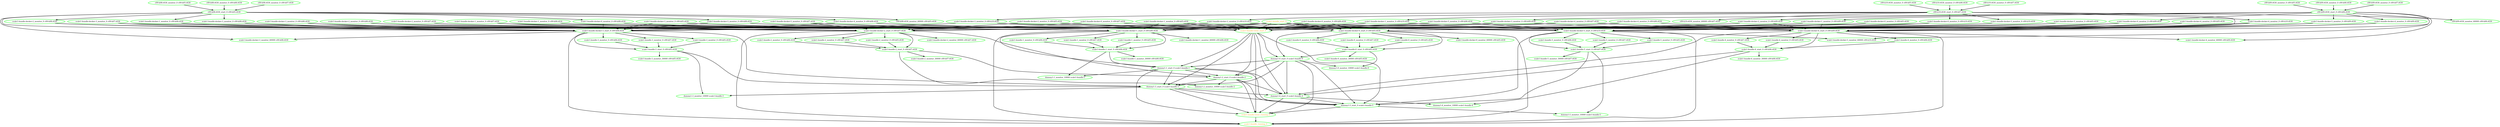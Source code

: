  digraph "g" {
"c09-h08-r630_monitor_0 c09-h05-r630" -> "c09-h08-r630_start_0 c09-h05-r630" [ style = bold]
"c09-h08-r630_monitor_0 c09-h05-r630" [ style=bold color="green" fontcolor="black"]
"c09-h08-r630_monitor_0 c09-h06-r630" -> "c09-h08-r630_start_0 c09-h05-r630" [ style = bold]
"c09-h08-r630_monitor_0 c09-h06-r630" [ style=bold color="green" fontcolor="black"]
"c09-h08-r630_monitor_0 c09-h07-r630" -> "c09-h08-r630_start_0 c09-h05-r630" [ style = bold]
"c09-h08-r630_monitor_0 c09-h07-r630" [ style=bold color="green" fontcolor="black"]
"c09-h08-r630_monitor_60000 c09-h05-r630" [ style=bold color="green" fontcolor="black"]
"c09-h08-r630_start_0 c09-h05-r630" -> "c09-h08-r630_monitor_60000 c09-h05-r630" [ style = bold]
"c09-h08-r630_start_0 c09-h05-r630" -> "scale1-bundle-docker-0_monitor_0 c09-h08-r630" [ style = bold]
"c09-h08-r630_start_0 c09-h05-r630" -> "scale1-bundle-docker-1_monitor_0 c09-h08-r630" [ style = bold]
"c09-h08-r630_start_0 c09-h05-r630" -> "scale1-bundle-docker-2_monitor_0 c09-h08-r630" [ style = bold]
"c09-h08-r630_start_0 c09-h05-r630" -> "scale1-bundle-docker-3_monitor_0 c09-h08-r630" [ style = bold]
"c09-h08-r630_start_0 c09-h05-r630" -> "scale1-bundle-docker-3_monitor_60000 c09-h08-r630" [ style = bold]
"c09-h08-r630_start_0 c09-h05-r630" -> "scale1-bundle-docker-3_start_0 c09-h08-r630" [ style = bold]
"c09-h08-r630_start_0 c09-h05-r630" -> "scale1-bundle-docker-4_monitor_0 c09-h08-r630" [ style = bold]
"c09-h08-r630_start_0 c09-h05-r630" -> "scale1-bundle-docker-5_monitor_0 c09-h08-r630" [ style = bold]
"c09-h08-r630_start_0 c09-h05-r630" [ style=bold color="green" fontcolor="black"]
"c09-h09-r630_monitor_0 c09-h05-r630" -> "c09-h09-r630_start_0 c09-h06-r630" [ style = bold]
"c09-h09-r630_monitor_0 c09-h05-r630" [ style=bold color="green" fontcolor="black"]
"c09-h09-r630_monitor_0 c09-h06-r630" -> "c09-h09-r630_start_0 c09-h06-r630" [ style = bold]
"c09-h09-r630_monitor_0 c09-h06-r630" [ style=bold color="green" fontcolor="black"]
"c09-h09-r630_monitor_0 c09-h07-r630" -> "c09-h09-r630_start_0 c09-h06-r630" [ style = bold]
"c09-h09-r630_monitor_0 c09-h07-r630" [ style=bold color="green" fontcolor="black"]
"c09-h09-r630_monitor_60000 c09-h06-r630" [ style=bold color="green" fontcolor="black"]
"c09-h09-r630_start_0 c09-h06-r630" -> "c09-h09-r630_monitor_60000 c09-h06-r630" [ style = bold]
"c09-h09-r630_start_0 c09-h06-r630" -> "scale1-bundle-docker-0_monitor_0 c09-h09-r630" [ style = bold]
"c09-h09-r630_start_0 c09-h06-r630" -> "scale1-bundle-docker-1_monitor_0 c09-h09-r630" [ style = bold]
"c09-h09-r630_start_0 c09-h06-r630" -> "scale1-bundle-docker-2_monitor_0 c09-h09-r630" [ style = bold]
"c09-h09-r630_start_0 c09-h06-r630" -> "scale1-bundle-docker-3_monitor_0 c09-h09-r630" [ style = bold]
"c09-h09-r630_start_0 c09-h06-r630" -> "scale1-bundle-docker-4_monitor_0 c09-h09-r630" [ style = bold]
"c09-h09-r630_start_0 c09-h06-r630" -> "scale1-bundle-docker-4_monitor_60000 c09-h09-r630" [ style = bold]
"c09-h09-r630_start_0 c09-h06-r630" -> "scale1-bundle-docker-4_start_0 c09-h09-r630" [ style = bold]
"c09-h09-r630_start_0 c09-h06-r630" -> "scale1-bundle-docker-5_monitor_0 c09-h09-r630" [ style = bold]
"c09-h09-r630_start_0 c09-h06-r630" [ style=bold color="green" fontcolor="black"]
"c09-h10-r630_monitor_0 c09-h05-r630" -> "c09-h10-r630_start_0 c09-h07-r630" [ style = bold]
"c09-h10-r630_monitor_0 c09-h05-r630" [ style=bold color="green" fontcolor="black"]
"c09-h10-r630_monitor_0 c09-h06-r630" -> "c09-h10-r630_start_0 c09-h07-r630" [ style = bold]
"c09-h10-r630_monitor_0 c09-h06-r630" [ style=bold color="green" fontcolor="black"]
"c09-h10-r630_monitor_0 c09-h07-r630" -> "c09-h10-r630_start_0 c09-h07-r630" [ style = bold]
"c09-h10-r630_monitor_0 c09-h07-r630" [ style=bold color="green" fontcolor="black"]
"c09-h10-r630_monitor_60000 c09-h07-r630" [ style=bold color="green" fontcolor="black"]
"c09-h10-r630_start_0 c09-h07-r630" -> "c09-h10-r630_monitor_60000 c09-h07-r630" [ style = bold]
"c09-h10-r630_start_0 c09-h07-r630" -> "scale1-bundle-docker-0_monitor_0 c09-h10-r630" [ style = bold]
"c09-h10-r630_start_0 c09-h07-r630" -> "scale1-bundle-docker-1_monitor_0 c09-h10-r630" [ style = bold]
"c09-h10-r630_start_0 c09-h07-r630" -> "scale1-bundle-docker-2_monitor_0 c09-h10-r630" [ style = bold]
"c09-h10-r630_start_0 c09-h07-r630" -> "scale1-bundle-docker-3_monitor_0 c09-h10-r630" [ style = bold]
"c09-h10-r630_start_0 c09-h07-r630" -> "scale1-bundle-docker-4_monitor_0 c09-h10-r630" [ style = bold]
"c09-h10-r630_start_0 c09-h07-r630" -> "scale1-bundle-docker-5_monitor_0 c09-h10-r630" [ style = bold]
"c09-h10-r630_start_0 c09-h07-r630" -> "scale1-bundle-docker-5_monitor_60000 c09-h10-r630" [ style = bold]
"c09-h10-r630_start_0 c09-h07-r630" -> "scale1-bundle-docker-5_start_0 c09-h10-r630" [ style = bold]
"c09-h10-r630_start_0 c09-h07-r630" [ style=bold color="green" fontcolor="black"]
"dummy1:0_monitor_10000 scale1-bundle-0" [ style=bold color="green" fontcolor="black"]
"dummy1:0_start_0 scale1-bundle-0" -> "dummy1:0_monitor_10000 scale1-bundle-0" [ style = bold]
"dummy1:0_start_0 scale1-bundle-0" -> "dummy1:1_start_0 scale1-bundle-1" [ style = bold]
"dummy1:0_start_0 scale1-bundle-0" -> "dummy1:2_start_0 scale1-bundle-2" [ style = bold]
"dummy1:0_start_0 scale1-bundle-0" -> "dummy1:3_start_0 scale1-bundle-3" [ style = bold]
"dummy1:0_start_0 scale1-bundle-0" -> "dummy1:4_start_0 scale1-bundle-4" [ style = bold]
"dummy1:0_start_0 scale1-bundle-0" -> "dummy1:5_start_0 scale1-bundle-5" [ style = bold]
"dummy1:0_start_0 scale1-bundle-0" -> "scale1-bundle-clone_running_0" [ style = bold]
"dummy1:0_start_0 scale1-bundle-0" [ style=bold color="green" fontcolor="black"]
"dummy1:1_monitor_10000 scale1-bundle-1" [ style=bold color="green" fontcolor="black"]
"dummy1:1_start_0 scale1-bundle-1" -> "dummy1:1_monitor_10000 scale1-bundle-1" [ style = bold]
"dummy1:1_start_0 scale1-bundle-1" -> "dummy1:2_start_0 scale1-bundle-2" [ style = bold]
"dummy1:1_start_0 scale1-bundle-1" -> "dummy1:3_start_0 scale1-bundle-3" [ style = bold]
"dummy1:1_start_0 scale1-bundle-1" -> "dummy1:4_start_0 scale1-bundle-4" [ style = bold]
"dummy1:1_start_0 scale1-bundle-1" -> "dummy1:5_start_0 scale1-bundle-5" [ style = bold]
"dummy1:1_start_0 scale1-bundle-1" -> "scale1-bundle-clone_running_0" [ style = bold]
"dummy1:1_start_0 scale1-bundle-1" [ style=bold color="green" fontcolor="black"]
"dummy1:2_monitor_10000 scale1-bundle-2" [ style=bold color="green" fontcolor="black"]
"dummy1:2_start_0 scale1-bundle-2" -> "dummy1:2_monitor_10000 scale1-bundle-2" [ style = bold]
"dummy1:2_start_0 scale1-bundle-2" -> "dummy1:3_start_0 scale1-bundle-3" [ style = bold]
"dummy1:2_start_0 scale1-bundle-2" -> "dummy1:4_start_0 scale1-bundle-4" [ style = bold]
"dummy1:2_start_0 scale1-bundle-2" -> "dummy1:5_start_0 scale1-bundle-5" [ style = bold]
"dummy1:2_start_0 scale1-bundle-2" -> "scale1-bundle-clone_running_0" [ style = bold]
"dummy1:2_start_0 scale1-bundle-2" [ style=bold color="green" fontcolor="black"]
"dummy1:3_monitor_10000 scale1-bundle-3" [ style=bold color="green" fontcolor="black"]
"dummy1:3_start_0 scale1-bundle-3" -> "dummy1:3_monitor_10000 scale1-bundle-3" [ style = bold]
"dummy1:3_start_0 scale1-bundle-3" -> "dummy1:4_start_0 scale1-bundle-4" [ style = bold]
"dummy1:3_start_0 scale1-bundle-3" -> "dummy1:5_start_0 scale1-bundle-5" [ style = bold]
"dummy1:3_start_0 scale1-bundle-3" -> "scale1-bundle-clone_running_0" [ style = bold]
"dummy1:3_start_0 scale1-bundle-3" [ style=bold color="green" fontcolor="black"]
"dummy1:4_monitor_10000 scale1-bundle-4" [ style=bold color="green" fontcolor="black"]
"dummy1:4_start_0 scale1-bundle-4" -> "dummy1:4_monitor_10000 scale1-bundle-4" [ style = bold]
"dummy1:4_start_0 scale1-bundle-4" -> "dummy1:5_start_0 scale1-bundle-5" [ style = bold]
"dummy1:4_start_0 scale1-bundle-4" -> "scale1-bundle-clone_running_0" [ style = bold]
"dummy1:4_start_0 scale1-bundle-4" [ style=bold color="green" fontcolor="black"]
"dummy1:5_monitor_10000 scale1-bundle-5" [ style=bold color="green" fontcolor="black"]
"dummy1:5_start_0 scale1-bundle-5" -> "dummy1:5_monitor_10000 scale1-bundle-5" [ style = bold]
"dummy1:5_start_0 scale1-bundle-5" -> "scale1-bundle-clone_running_0" [ style = bold]
"dummy1:5_start_0 scale1-bundle-5" [ style=bold color="green" fontcolor="black"]
"scale1-bundle-0_monitor_0 c09-h05-r630" -> "scale1-bundle-0_start_0 c09-h05-r630" [ style = bold]
"scale1-bundle-0_monitor_0 c09-h05-r630" [ style=bold color="green" fontcolor="black"]
"scale1-bundle-0_monitor_0 c09-h06-r630" -> "scale1-bundle-0_start_0 c09-h05-r630" [ style = bold]
"scale1-bundle-0_monitor_0 c09-h06-r630" [ style=bold color="green" fontcolor="black"]
"scale1-bundle-0_monitor_0 c09-h07-r630" -> "scale1-bundle-0_start_0 c09-h05-r630" [ style = bold]
"scale1-bundle-0_monitor_0 c09-h07-r630" [ style=bold color="green" fontcolor="black"]
"scale1-bundle-0_monitor_30000 c09-h05-r630" [ style=bold color="green" fontcolor="black"]
"scale1-bundle-0_start_0 c09-h05-r630" -> "dummy1:0_monitor_10000 scale1-bundle-0" [ style = bold]
"scale1-bundle-0_start_0 c09-h05-r630" -> "dummy1:0_start_0 scale1-bundle-0" [ style = bold]
"scale1-bundle-0_start_0 c09-h05-r630" -> "scale1-bundle-0_monitor_30000 c09-h05-r630" [ style = bold]
"scale1-bundle-0_start_0 c09-h05-r630" [ style=bold color="green" fontcolor="black"]
"scale1-bundle-1_monitor_0 c09-h05-r630" -> "scale1-bundle-1_start_0 c09-h06-r630" [ style = bold]
"scale1-bundle-1_monitor_0 c09-h05-r630" [ style=bold color="green" fontcolor="black"]
"scale1-bundle-1_monitor_0 c09-h06-r630" -> "scale1-bundle-1_start_0 c09-h06-r630" [ style = bold]
"scale1-bundle-1_monitor_0 c09-h06-r630" [ style=bold color="green" fontcolor="black"]
"scale1-bundle-1_monitor_0 c09-h07-r630" -> "scale1-bundle-1_start_0 c09-h06-r630" [ style = bold]
"scale1-bundle-1_monitor_0 c09-h07-r630" [ style=bold color="green" fontcolor="black"]
"scale1-bundle-1_monitor_30000 c09-h06-r630" [ style=bold color="green" fontcolor="black"]
"scale1-bundle-1_start_0 c09-h06-r630" -> "dummy1:1_monitor_10000 scale1-bundle-1" [ style = bold]
"scale1-bundle-1_start_0 c09-h06-r630" -> "dummy1:1_start_0 scale1-bundle-1" [ style = bold]
"scale1-bundle-1_start_0 c09-h06-r630" -> "scale1-bundle-1_monitor_30000 c09-h06-r630" [ style = bold]
"scale1-bundle-1_start_0 c09-h06-r630" [ style=bold color="green" fontcolor="black"]
"scale1-bundle-2_monitor_0 c09-h05-r630" -> "scale1-bundle-2_start_0 c09-h07-r630" [ style = bold]
"scale1-bundle-2_monitor_0 c09-h05-r630" [ style=bold color="green" fontcolor="black"]
"scale1-bundle-2_monitor_0 c09-h06-r630" -> "scale1-bundle-2_start_0 c09-h07-r630" [ style = bold]
"scale1-bundle-2_monitor_0 c09-h06-r630" [ style=bold color="green" fontcolor="black"]
"scale1-bundle-2_monitor_0 c09-h07-r630" -> "scale1-bundle-2_start_0 c09-h07-r630" [ style = bold]
"scale1-bundle-2_monitor_0 c09-h07-r630" [ style=bold color="green" fontcolor="black"]
"scale1-bundle-2_monitor_30000 c09-h07-r630" [ style=bold color="green" fontcolor="black"]
"scale1-bundle-2_start_0 c09-h07-r630" -> "dummy1:2_monitor_10000 scale1-bundle-2" [ style = bold]
"scale1-bundle-2_start_0 c09-h07-r630" -> "dummy1:2_start_0 scale1-bundle-2" [ style = bold]
"scale1-bundle-2_start_0 c09-h07-r630" -> "scale1-bundle-2_monitor_30000 c09-h07-r630" [ style = bold]
"scale1-bundle-2_start_0 c09-h07-r630" [ style=bold color="green" fontcolor="black"]
"scale1-bundle-3_monitor_0 c09-h05-r630" -> "scale1-bundle-3_start_0 c09-h05-r630" [ style = bold]
"scale1-bundle-3_monitor_0 c09-h05-r630" [ style=bold color="green" fontcolor="black"]
"scale1-bundle-3_monitor_0 c09-h06-r630" -> "scale1-bundle-3_start_0 c09-h05-r630" [ style = bold]
"scale1-bundle-3_monitor_0 c09-h06-r630" [ style=bold color="green" fontcolor="black"]
"scale1-bundle-3_monitor_0 c09-h07-r630" -> "scale1-bundle-3_start_0 c09-h05-r630" [ style = bold]
"scale1-bundle-3_monitor_0 c09-h07-r630" [ style=bold color="green" fontcolor="black"]
"scale1-bundle-3_monitor_30000 c09-h05-r630" [ style=bold color="green" fontcolor="black"]
"scale1-bundle-3_start_0 c09-h05-r630" -> "dummy1:3_monitor_10000 scale1-bundle-3" [ style = bold]
"scale1-bundle-3_start_0 c09-h05-r630" -> "dummy1:3_start_0 scale1-bundle-3" [ style = bold]
"scale1-bundle-3_start_0 c09-h05-r630" -> "scale1-bundle-3_monitor_30000 c09-h05-r630" [ style = bold]
"scale1-bundle-3_start_0 c09-h05-r630" [ style=bold color="green" fontcolor="black"]
"scale1-bundle-4_monitor_0 c09-h05-r630" -> "scale1-bundle-4_start_0 c09-h06-r630" [ style = bold]
"scale1-bundle-4_monitor_0 c09-h05-r630" [ style=bold color="green" fontcolor="black"]
"scale1-bundle-4_monitor_0 c09-h06-r630" -> "scale1-bundle-4_start_0 c09-h06-r630" [ style = bold]
"scale1-bundle-4_monitor_0 c09-h06-r630" [ style=bold color="green" fontcolor="black"]
"scale1-bundle-4_monitor_0 c09-h07-r630" -> "scale1-bundle-4_start_0 c09-h06-r630" [ style = bold]
"scale1-bundle-4_monitor_0 c09-h07-r630" [ style=bold color="green" fontcolor="black"]
"scale1-bundle-4_monitor_30000 c09-h06-r630" [ style=bold color="green" fontcolor="black"]
"scale1-bundle-4_start_0 c09-h06-r630" -> "dummy1:4_monitor_10000 scale1-bundle-4" [ style = bold]
"scale1-bundle-4_start_0 c09-h06-r630" -> "dummy1:4_start_0 scale1-bundle-4" [ style = bold]
"scale1-bundle-4_start_0 c09-h06-r630" -> "scale1-bundle-4_monitor_30000 c09-h06-r630" [ style = bold]
"scale1-bundle-4_start_0 c09-h06-r630" [ style=bold color="green" fontcolor="black"]
"scale1-bundle-5_monitor_0 c09-h05-r630" -> "scale1-bundle-5_start_0 c09-h07-r630" [ style = bold]
"scale1-bundle-5_monitor_0 c09-h05-r630" [ style=bold color="green" fontcolor="black"]
"scale1-bundle-5_monitor_0 c09-h06-r630" -> "scale1-bundle-5_start_0 c09-h07-r630" [ style = bold]
"scale1-bundle-5_monitor_0 c09-h06-r630" [ style=bold color="green" fontcolor="black"]
"scale1-bundle-5_monitor_0 c09-h07-r630" -> "scale1-bundle-5_start_0 c09-h07-r630" [ style = bold]
"scale1-bundle-5_monitor_0 c09-h07-r630" [ style=bold color="green" fontcolor="black"]
"scale1-bundle-5_monitor_30000 c09-h07-r630" [ style=bold color="green" fontcolor="black"]
"scale1-bundle-5_start_0 c09-h07-r630" -> "dummy1:5_monitor_10000 scale1-bundle-5" [ style = bold]
"scale1-bundle-5_start_0 c09-h07-r630" -> "dummy1:5_start_0 scale1-bundle-5" [ style = bold]
"scale1-bundle-5_start_0 c09-h07-r630" -> "scale1-bundle-5_monitor_30000 c09-h07-r630" [ style = bold]
"scale1-bundle-5_start_0 c09-h07-r630" [ style=bold color="green" fontcolor="black"]
"scale1-bundle-clone_running_0" -> "scale1-bundle_running_0" [ style = bold]
"scale1-bundle-clone_running_0" [ style=bold color="green" fontcolor="orange"]
"scale1-bundle-clone_start_0" -> "dummy1:0_start_0 scale1-bundle-0" [ style = bold]
"scale1-bundle-clone_start_0" -> "dummy1:1_start_0 scale1-bundle-1" [ style = bold]
"scale1-bundle-clone_start_0" -> "dummy1:2_start_0 scale1-bundle-2" [ style = bold]
"scale1-bundle-clone_start_0" -> "dummy1:3_start_0 scale1-bundle-3" [ style = bold]
"scale1-bundle-clone_start_0" -> "dummy1:4_start_0 scale1-bundle-4" [ style = bold]
"scale1-bundle-clone_start_0" -> "dummy1:5_start_0 scale1-bundle-5" [ style = bold]
"scale1-bundle-clone_start_0" -> "scale1-bundle-clone_running_0" [ style = bold]
"scale1-bundle-clone_start_0" [ style=bold color="green" fontcolor="orange"]
"scale1-bundle-docker-0_monitor_0 c09-h05-r630" -> "scale1-bundle-clone_start_0" [ style = bold]
"scale1-bundle-docker-0_monitor_0 c09-h05-r630" -> "scale1-bundle-docker-0_start_0 c09-h05-r630" [ style = bold]
"scale1-bundle-docker-0_monitor_0 c09-h05-r630" [ style=bold color="green" fontcolor="black"]
"scale1-bundle-docker-0_monitor_0 c09-h06-r630" -> "scale1-bundle-clone_start_0" [ style = bold]
"scale1-bundle-docker-0_monitor_0 c09-h06-r630" -> "scale1-bundle-docker-0_start_0 c09-h05-r630" [ style = bold]
"scale1-bundle-docker-0_monitor_0 c09-h06-r630" -> "scale1-bundle-docker-1_start_0 c09-h06-r630" [ style = bold]
"scale1-bundle-docker-0_monitor_0 c09-h06-r630" [ style=bold color="green" fontcolor="black"]
"scale1-bundle-docker-0_monitor_0 c09-h07-r630" -> "scale1-bundle-clone_start_0" [ style = bold]
"scale1-bundle-docker-0_monitor_0 c09-h07-r630" -> "scale1-bundle-docker-0_start_0 c09-h05-r630" [ style = bold]
"scale1-bundle-docker-0_monitor_0 c09-h07-r630" -> "scale1-bundle-docker-2_start_0 c09-h07-r630" [ style = bold]
"scale1-bundle-docker-0_monitor_0 c09-h07-r630" [ style=bold color="green" fontcolor="black"]
"scale1-bundle-docker-0_monitor_0 c09-h08-r630" -> "scale1-bundle-clone_start_0" [ style = bold]
"scale1-bundle-docker-0_monitor_0 c09-h08-r630" -> "scale1-bundle-docker-0_start_0 c09-h05-r630" [ style = bold]
"scale1-bundle-docker-0_monitor_0 c09-h08-r630" -> "scale1-bundle-docker-3_start_0 c09-h08-r630" [ style = bold]
"scale1-bundle-docker-0_monitor_0 c09-h08-r630" [ style=bold color="green" fontcolor="black"]
"scale1-bundle-docker-0_monitor_0 c09-h09-r630" -> "scale1-bundle-clone_start_0" [ style = bold]
"scale1-bundle-docker-0_monitor_0 c09-h09-r630" -> "scale1-bundle-docker-0_start_0 c09-h05-r630" [ style = bold]
"scale1-bundle-docker-0_monitor_0 c09-h09-r630" -> "scale1-bundle-docker-4_start_0 c09-h09-r630" [ style = bold]
"scale1-bundle-docker-0_monitor_0 c09-h09-r630" [ style=bold color="green" fontcolor="black"]
"scale1-bundle-docker-0_monitor_0 c09-h10-r630" -> "scale1-bundle-clone_start_0" [ style = bold]
"scale1-bundle-docker-0_monitor_0 c09-h10-r630" -> "scale1-bundle-docker-0_start_0 c09-h05-r630" [ style = bold]
"scale1-bundle-docker-0_monitor_0 c09-h10-r630" -> "scale1-bundle-docker-5_start_0 c09-h10-r630" [ style = bold]
"scale1-bundle-docker-0_monitor_0 c09-h10-r630" [ style=bold color="green" fontcolor="black"]
"scale1-bundle-docker-0_monitor_60000 c09-h05-r630" [ style=bold color="green" fontcolor="black"]
"scale1-bundle-docker-0_start_0 c09-h05-r630" -> "dummy1:0_start_0 scale1-bundle-0" [ style = bold]
"scale1-bundle-docker-0_start_0 c09-h05-r630" -> "scale1-bundle-0_monitor_0 c09-h05-r630" [ style = bold]
"scale1-bundle-docker-0_start_0 c09-h05-r630" -> "scale1-bundle-0_monitor_0 c09-h06-r630" [ style = bold]
"scale1-bundle-docker-0_start_0 c09-h05-r630" -> "scale1-bundle-0_monitor_0 c09-h07-r630" [ style = bold]
"scale1-bundle-docker-0_start_0 c09-h05-r630" -> "scale1-bundle-0_start_0 c09-h05-r630" [ style = bold]
"scale1-bundle-docker-0_start_0 c09-h05-r630" -> "scale1-bundle-docker-0_monitor_60000 c09-h05-r630" [ style = bold]
"scale1-bundle-docker-0_start_0 c09-h05-r630" -> "scale1-bundle_running_0" [ style = bold]
"scale1-bundle-docker-0_start_0 c09-h05-r630" [ style=bold color="green" fontcolor="black"]
"scale1-bundle-docker-1_monitor_0 c09-h05-r630" -> "scale1-bundle-clone_start_0" [ style = bold]
"scale1-bundle-docker-1_monitor_0 c09-h05-r630" -> "scale1-bundle-docker-0_start_0 c09-h05-r630" [ style = bold]
"scale1-bundle-docker-1_monitor_0 c09-h05-r630" -> "scale1-bundle-docker-1_start_0 c09-h06-r630" [ style = bold]
"scale1-bundle-docker-1_monitor_0 c09-h05-r630" [ style=bold color="green" fontcolor="black"]
"scale1-bundle-docker-1_monitor_0 c09-h06-r630" -> "scale1-bundle-clone_start_0" [ style = bold]
"scale1-bundle-docker-1_monitor_0 c09-h06-r630" -> "scale1-bundle-docker-1_start_0 c09-h06-r630" [ style = bold]
"scale1-bundle-docker-1_monitor_0 c09-h06-r630" [ style=bold color="green" fontcolor="black"]
"scale1-bundle-docker-1_monitor_0 c09-h07-r630" -> "scale1-bundle-clone_start_0" [ style = bold]
"scale1-bundle-docker-1_monitor_0 c09-h07-r630" -> "scale1-bundle-docker-1_start_0 c09-h06-r630" [ style = bold]
"scale1-bundle-docker-1_monitor_0 c09-h07-r630" -> "scale1-bundle-docker-2_start_0 c09-h07-r630" [ style = bold]
"scale1-bundle-docker-1_monitor_0 c09-h07-r630" [ style=bold color="green" fontcolor="black"]
"scale1-bundle-docker-1_monitor_0 c09-h08-r630" -> "scale1-bundle-clone_start_0" [ style = bold]
"scale1-bundle-docker-1_monitor_0 c09-h08-r630" -> "scale1-bundle-docker-1_start_0 c09-h06-r630" [ style = bold]
"scale1-bundle-docker-1_monitor_0 c09-h08-r630" -> "scale1-bundle-docker-3_start_0 c09-h08-r630" [ style = bold]
"scale1-bundle-docker-1_monitor_0 c09-h08-r630" [ style=bold color="green" fontcolor="black"]
"scale1-bundle-docker-1_monitor_0 c09-h09-r630" -> "scale1-bundle-clone_start_0" [ style = bold]
"scale1-bundle-docker-1_monitor_0 c09-h09-r630" -> "scale1-bundle-docker-1_start_0 c09-h06-r630" [ style = bold]
"scale1-bundle-docker-1_monitor_0 c09-h09-r630" -> "scale1-bundle-docker-4_start_0 c09-h09-r630" [ style = bold]
"scale1-bundle-docker-1_monitor_0 c09-h09-r630" [ style=bold color="green" fontcolor="black"]
"scale1-bundle-docker-1_monitor_0 c09-h10-r630" -> "scale1-bundle-clone_start_0" [ style = bold]
"scale1-bundle-docker-1_monitor_0 c09-h10-r630" -> "scale1-bundle-docker-1_start_0 c09-h06-r630" [ style = bold]
"scale1-bundle-docker-1_monitor_0 c09-h10-r630" -> "scale1-bundle-docker-5_start_0 c09-h10-r630" [ style = bold]
"scale1-bundle-docker-1_monitor_0 c09-h10-r630" [ style=bold color="green" fontcolor="black"]
"scale1-bundle-docker-1_monitor_60000 c09-h06-r630" [ style=bold color="green" fontcolor="black"]
"scale1-bundle-docker-1_start_0 c09-h06-r630" -> "dummy1:1_start_0 scale1-bundle-1" [ style = bold]
"scale1-bundle-docker-1_start_0 c09-h06-r630" -> "scale1-bundle-1_monitor_0 c09-h05-r630" [ style = bold]
"scale1-bundle-docker-1_start_0 c09-h06-r630" -> "scale1-bundle-1_monitor_0 c09-h06-r630" [ style = bold]
"scale1-bundle-docker-1_start_0 c09-h06-r630" -> "scale1-bundle-1_monitor_0 c09-h07-r630" [ style = bold]
"scale1-bundle-docker-1_start_0 c09-h06-r630" -> "scale1-bundle-1_start_0 c09-h06-r630" [ style = bold]
"scale1-bundle-docker-1_start_0 c09-h06-r630" -> "scale1-bundle-docker-1_monitor_60000 c09-h06-r630" [ style = bold]
"scale1-bundle-docker-1_start_0 c09-h06-r630" -> "scale1-bundle_running_0" [ style = bold]
"scale1-bundle-docker-1_start_0 c09-h06-r630" [ style=bold color="green" fontcolor="black"]
"scale1-bundle-docker-2_monitor_0 c09-h05-r630" -> "scale1-bundle-clone_start_0" [ style = bold]
"scale1-bundle-docker-2_monitor_0 c09-h05-r630" -> "scale1-bundle-docker-0_start_0 c09-h05-r630" [ style = bold]
"scale1-bundle-docker-2_monitor_0 c09-h05-r630" -> "scale1-bundle-docker-2_start_0 c09-h07-r630" [ style = bold]
"scale1-bundle-docker-2_monitor_0 c09-h05-r630" [ style=bold color="green" fontcolor="black"]
"scale1-bundle-docker-2_monitor_0 c09-h06-r630" -> "scale1-bundle-clone_start_0" [ style = bold]
"scale1-bundle-docker-2_monitor_0 c09-h06-r630" -> "scale1-bundle-docker-1_start_0 c09-h06-r630" [ style = bold]
"scale1-bundle-docker-2_monitor_0 c09-h06-r630" -> "scale1-bundle-docker-2_start_0 c09-h07-r630" [ style = bold]
"scale1-bundle-docker-2_monitor_0 c09-h06-r630" [ style=bold color="green" fontcolor="black"]
"scale1-bundle-docker-2_monitor_0 c09-h07-r630" -> "scale1-bundle-clone_start_0" [ style = bold]
"scale1-bundle-docker-2_monitor_0 c09-h07-r630" -> "scale1-bundle-docker-2_start_0 c09-h07-r630" [ style = bold]
"scale1-bundle-docker-2_monitor_0 c09-h07-r630" [ style=bold color="green" fontcolor="black"]
"scale1-bundle-docker-2_monitor_0 c09-h08-r630" -> "scale1-bundle-clone_start_0" [ style = bold]
"scale1-bundle-docker-2_monitor_0 c09-h08-r630" -> "scale1-bundle-docker-2_start_0 c09-h07-r630" [ style = bold]
"scale1-bundle-docker-2_monitor_0 c09-h08-r630" -> "scale1-bundle-docker-3_start_0 c09-h08-r630" [ style = bold]
"scale1-bundle-docker-2_monitor_0 c09-h08-r630" [ style=bold color="green" fontcolor="black"]
"scale1-bundle-docker-2_monitor_0 c09-h09-r630" -> "scale1-bundle-clone_start_0" [ style = bold]
"scale1-bundle-docker-2_monitor_0 c09-h09-r630" -> "scale1-bundle-docker-2_start_0 c09-h07-r630" [ style = bold]
"scale1-bundle-docker-2_monitor_0 c09-h09-r630" -> "scale1-bundle-docker-4_start_0 c09-h09-r630" [ style = bold]
"scale1-bundle-docker-2_monitor_0 c09-h09-r630" [ style=bold color="green" fontcolor="black"]
"scale1-bundle-docker-2_monitor_0 c09-h10-r630" -> "scale1-bundle-clone_start_0" [ style = bold]
"scale1-bundle-docker-2_monitor_0 c09-h10-r630" -> "scale1-bundle-docker-2_start_0 c09-h07-r630" [ style = bold]
"scale1-bundle-docker-2_monitor_0 c09-h10-r630" -> "scale1-bundle-docker-5_start_0 c09-h10-r630" [ style = bold]
"scale1-bundle-docker-2_monitor_0 c09-h10-r630" [ style=bold color="green" fontcolor="black"]
"scale1-bundle-docker-2_monitor_60000 c09-h07-r630" [ style=bold color="green" fontcolor="black"]
"scale1-bundle-docker-2_start_0 c09-h07-r630" -> "dummy1:2_start_0 scale1-bundle-2" [ style = bold]
"scale1-bundle-docker-2_start_0 c09-h07-r630" -> "scale1-bundle-2_monitor_0 c09-h05-r630" [ style = bold]
"scale1-bundle-docker-2_start_0 c09-h07-r630" -> "scale1-bundle-2_monitor_0 c09-h06-r630" [ style = bold]
"scale1-bundle-docker-2_start_0 c09-h07-r630" -> "scale1-bundle-2_monitor_0 c09-h07-r630" [ style = bold]
"scale1-bundle-docker-2_start_0 c09-h07-r630" -> "scale1-bundle-2_start_0 c09-h07-r630" [ style = bold]
"scale1-bundle-docker-2_start_0 c09-h07-r630" -> "scale1-bundle-docker-2_monitor_60000 c09-h07-r630" [ style = bold]
"scale1-bundle-docker-2_start_0 c09-h07-r630" -> "scale1-bundle_running_0" [ style = bold]
"scale1-bundle-docker-2_start_0 c09-h07-r630" [ style=bold color="green" fontcolor="black"]
"scale1-bundle-docker-3_monitor_0 c09-h05-r630" -> "scale1-bundle-clone_start_0" [ style = bold]
"scale1-bundle-docker-3_monitor_0 c09-h05-r630" -> "scale1-bundle-docker-0_start_0 c09-h05-r630" [ style = bold]
"scale1-bundle-docker-3_monitor_0 c09-h05-r630" -> "scale1-bundle-docker-3_start_0 c09-h08-r630" [ style = bold]
"scale1-bundle-docker-3_monitor_0 c09-h05-r630" [ style=bold color="green" fontcolor="black"]
"scale1-bundle-docker-3_monitor_0 c09-h06-r630" -> "scale1-bundle-clone_start_0" [ style = bold]
"scale1-bundle-docker-3_monitor_0 c09-h06-r630" -> "scale1-bundle-docker-1_start_0 c09-h06-r630" [ style = bold]
"scale1-bundle-docker-3_monitor_0 c09-h06-r630" -> "scale1-bundle-docker-3_start_0 c09-h08-r630" [ style = bold]
"scale1-bundle-docker-3_monitor_0 c09-h06-r630" [ style=bold color="green" fontcolor="black"]
"scale1-bundle-docker-3_monitor_0 c09-h07-r630" -> "scale1-bundle-clone_start_0" [ style = bold]
"scale1-bundle-docker-3_monitor_0 c09-h07-r630" -> "scale1-bundle-docker-2_start_0 c09-h07-r630" [ style = bold]
"scale1-bundle-docker-3_monitor_0 c09-h07-r630" -> "scale1-bundle-docker-3_start_0 c09-h08-r630" [ style = bold]
"scale1-bundle-docker-3_monitor_0 c09-h07-r630" [ style=bold color="green" fontcolor="black"]
"scale1-bundle-docker-3_monitor_0 c09-h08-r630" -> "scale1-bundle-clone_start_0" [ style = bold]
"scale1-bundle-docker-3_monitor_0 c09-h08-r630" -> "scale1-bundle-docker-3_start_0 c09-h08-r630" [ style = bold]
"scale1-bundle-docker-3_monitor_0 c09-h08-r630" [ style=bold color="green" fontcolor="black"]
"scale1-bundle-docker-3_monitor_0 c09-h09-r630" -> "scale1-bundle-clone_start_0" [ style = bold]
"scale1-bundle-docker-3_monitor_0 c09-h09-r630" -> "scale1-bundle-docker-3_start_0 c09-h08-r630" [ style = bold]
"scale1-bundle-docker-3_monitor_0 c09-h09-r630" -> "scale1-bundle-docker-4_start_0 c09-h09-r630" [ style = bold]
"scale1-bundle-docker-3_monitor_0 c09-h09-r630" [ style=bold color="green" fontcolor="black"]
"scale1-bundle-docker-3_monitor_0 c09-h10-r630" -> "scale1-bundle-clone_start_0" [ style = bold]
"scale1-bundle-docker-3_monitor_0 c09-h10-r630" -> "scale1-bundle-docker-3_start_0 c09-h08-r630" [ style = bold]
"scale1-bundle-docker-3_monitor_0 c09-h10-r630" -> "scale1-bundle-docker-5_start_0 c09-h10-r630" [ style = bold]
"scale1-bundle-docker-3_monitor_0 c09-h10-r630" [ style=bold color="green" fontcolor="black"]
"scale1-bundle-docker-3_monitor_60000 c09-h08-r630" [ style=bold color="green" fontcolor="black"]
"scale1-bundle-docker-3_start_0 c09-h08-r630" -> "dummy1:3_start_0 scale1-bundle-3" [ style = bold]
"scale1-bundle-docker-3_start_0 c09-h08-r630" -> "scale1-bundle-3_monitor_0 c09-h05-r630" [ style = bold]
"scale1-bundle-docker-3_start_0 c09-h08-r630" -> "scale1-bundle-3_monitor_0 c09-h06-r630" [ style = bold]
"scale1-bundle-docker-3_start_0 c09-h08-r630" -> "scale1-bundle-3_monitor_0 c09-h07-r630" [ style = bold]
"scale1-bundle-docker-3_start_0 c09-h08-r630" -> "scale1-bundle-3_start_0 c09-h05-r630" [ style = bold]
"scale1-bundle-docker-3_start_0 c09-h08-r630" -> "scale1-bundle-docker-3_monitor_60000 c09-h08-r630" [ style = bold]
"scale1-bundle-docker-3_start_0 c09-h08-r630" -> "scale1-bundle_running_0" [ style = bold]
"scale1-bundle-docker-3_start_0 c09-h08-r630" [ style=bold color="green" fontcolor="black"]
"scale1-bundle-docker-4_monitor_0 c09-h05-r630" -> "scale1-bundle-clone_start_0" [ style = bold]
"scale1-bundle-docker-4_monitor_0 c09-h05-r630" -> "scale1-bundle-docker-0_start_0 c09-h05-r630" [ style = bold]
"scale1-bundle-docker-4_monitor_0 c09-h05-r630" -> "scale1-bundle-docker-4_start_0 c09-h09-r630" [ style = bold]
"scale1-bundle-docker-4_monitor_0 c09-h05-r630" [ style=bold color="green" fontcolor="black"]
"scale1-bundle-docker-4_monitor_0 c09-h06-r630" -> "scale1-bundle-clone_start_0" [ style = bold]
"scale1-bundle-docker-4_monitor_0 c09-h06-r630" -> "scale1-bundle-docker-1_start_0 c09-h06-r630" [ style = bold]
"scale1-bundle-docker-4_monitor_0 c09-h06-r630" -> "scale1-bundle-docker-4_start_0 c09-h09-r630" [ style = bold]
"scale1-bundle-docker-4_monitor_0 c09-h06-r630" [ style=bold color="green" fontcolor="black"]
"scale1-bundle-docker-4_monitor_0 c09-h07-r630" -> "scale1-bundle-clone_start_0" [ style = bold]
"scale1-bundle-docker-4_monitor_0 c09-h07-r630" -> "scale1-bundle-docker-2_start_0 c09-h07-r630" [ style = bold]
"scale1-bundle-docker-4_monitor_0 c09-h07-r630" -> "scale1-bundle-docker-4_start_0 c09-h09-r630" [ style = bold]
"scale1-bundle-docker-4_monitor_0 c09-h07-r630" [ style=bold color="green" fontcolor="black"]
"scale1-bundle-docker-4_monitor_0 c09-h08-r630" -> "scale1-bundle-clone_start_0" [ style = bold]
"scale1-bundle-docker-4_monitor_0 c09-h08-r630" -> "scale1-bundle-docker-3_start_0 c09-h08-r630" [ style = bold]
"scale1-bundle-docker-4_monitor_0 c09-h08-r630" -> "scale1-bundle-docker-4_start_0 c09-h09-r630" [ style = bold]
"scale1-bundle-docker-4_monitor_0 c09-h08-r630" [ style=bold color="green" fontcolor="black"]
"scale1-bundle-docker-4_monitor_0 c09-h09-r630" -> "scale1-bundle-clone_start_0" [ style = bold]
"scale1-bundle-docker-4_monitor_0 c09-h09-r630" -> "scale1-bundle-docker-4_start_0 c09-h09-r630" [ style = bold]
"scale1-bundle-docker-4_monitor_0 c09-h09-r630" [ style=bold color="green" fontcolor="black"]
"scale1-bundle-docker-4_monitor_0 c09-h10-r630" -> "scale1-bundle-clone_start_0" [ style = bold]
"scale1-bundle-docker-4_monitor_0 c09-h10-r630" -> "scale1-bundle-docker-4_start_0 c09-h09-r630" [ style = bold]
"scale1-bundle-docker-4_monitor_0 c09-h10-r630" -> "scale1-bundle-docker-5_start_0 c09-h10-r630" [ style = bold]
"scale1-bundle-docker-4_monitor_0 c09-h10-r630" [ style=bold color="green" fontcolor="black"]
"scale1-bundle-docker-4_monitor_60000 c09-h09-r630" [ style=bold color="green" fontcolor="black"]
"scale1-bundle-docker-4_start_0 c09-h09-r630" -> "dummy1:4_start_0 scale1-bundle-4" [ style = bold]
"scale1-bundle-docker-4_start_0 c09-h09-r630" -> "scale1-bundle-4_monitor_0 c09-h05-r630" [ style = bold]
"scale1-bundle-docker-4_start_0 c09-h09-r630" -> "scale1-bundle-4_monitor_0 c09-h06-r630" [ style = bold]
"scale1-bundle-docker-4_start_0 c09-h09-r630" -> "scale1-bundle-4_monitor_0 c09-h07-r630" [ style = bold]
"scale1-bundle-docker-4_start_0 c09-h09-r630" -> "scale1-bundle-4_start_0 c09-h06-r630" [ style = bold]
"scale1-bundle-docker-4_start_0 c09-h09-r630" -> "scale1-bundle-docker-4_monitor_60000 c09-h09-r630" [ style = bold]
"scale1-bundle-docker-4_start_0 c09-h09-r630" -> "scale1-bundle_running_0" [ style = bold]
"scale1-bundle-docker-4_start_0 c09-h09-r630" [ style=bold color="green" fontcolor="black"]
"scale1-bundle-docker-5_monitor_0 c09-h05-r630" -> "scale1-bundle-clone_start_0" [ style = bold]
"scale1-bundle-docker-5_monitor_0 c09-h05-r630" -> "scale1-bundle-docker-0_start_0 c09-h05-r630" [ style = bold]
"scale1-bundle-docker-5_monitor_0 c09-h05-r630" -> "scale1-bundle-docker-5_start_0 c09-h10-r630" [ style = bold]
"scale1-bundle-docker-5_monitor_0 c09-h05-r630" [ style=bold color="green" fontcolor="black"]
"scale1-bundle-docker-5_monitor_0 c09-h06-r630" -> "scale1-bundle-clone_start_0" [ style = bold]
"scale1-bundle-docker-5_monitor_0 c09-h06-r630" -> "scale1-bundle-docker-1_start_0 c09-h06-r630" [ style = bold]
"scale1-bundle-docker-5_monitor_0 c09-h06-r630" -> "scale1-bundle-docker-5_start_0 c09-h10-r630" [ style = bold]
"scale1-bundle-docker-5_monitor_0 c09-h06-r630" [ style=bold color="green" fontcolor="black"]
"scale1-bundle-docker-5_monitor_0 c09-h07-r630" -> "scale1-bundle-clone_start_0" [ style = bold]
"scale1-bundle-docker-5_monitor_0 c09-h07-r630" -> "scale1-bundle-docker-2_start_0 c09-h07-r630" [ style = bold]
"scale1-bundle-docker-5_monitor_0 c09-h07-r630" -> "scale1-bundle-docker-5_start_0 c09-h10-r630" [ style = bold]
"scale1-bundle-docker-5_monitor_0 c09-h07-r630" [ style=bold color="green" fontcolor="black"]
"scale1-bundle-docker-5_monitor_0 c09-h08-r630" -> "scale1-bundle-clone_start_0" [ style = bold]
"scale1-bundle-docker-5_monitor_0 c09-h08-r630" -> "scale1-bundle-docker-3_start_0 c09-h08-r630" [ style = bold]
"scale1-bundle-docker-5_monitor_0 c09-h08-r630" -> "scale1-bundle-docker-5_start_0 c09-h10-r630" [ style = bold]
"scale1-bundle-docker-5_monitor_0 c09-h08-r630" [ style=bold color="green" fontcolor="black"]
"scale1-bundle-docker-5_monitor_0 c09-h09-r630" -> "scale1-bundle-clone_start_0" [ style = bold]
"scale1-bundle-docker-5_monitor_0 c09-h09-r630" -> "scale1-bundle-docker-4_start_0 c09-h09-r630" [ style = bold]
"scale1-bundle-docker-5_monitor_0 c09-h09-r630" -> "scale1-bundle-docker-5_start_0 c09-h10-r630" [ style = bold]
"scale1-bundle-docker-5_monitor_0 c09-h09-r630" [ style=bold color="green" fontcolor="black"]
"scale1-bundle-docker-5_monitor_0 c09-h10-r630" -> "scale1-bundle-clone_start_0" [ style = bold]
"scale1-bundle-docker-5_monitor_0 c09-h10-r630" -> "scale1-bundle-docker-5_start_0 c09-h10-r630" [ style = bold]
"scale1-bundle-docker-5_monitor_0 c09-h10-r630" [ style=bold color="green" fontcolor="black"]
"scale1-bundle-docker-5_monitor_60000 c09-h10-r630" [ style=bold color="green" fontcolor="black"]
"scale1-bundle-docker-5_start_0 c09-h10-r630" -> "dummy1:5_start_0 scale1-bundle-5" [ style = bold]
"scale1-bundle-docker-5_start_0 c09-h10-r630" -> "scale1-bundle-5_monitor_0 c09-h05-r630" [ style = bold]
"scale1-bundle-docker-5_start_0 c09-h10-r630" -> "scale1-bundle-5_monitor_0 c09-h06-r630" [ style = bold]
"scale1-bundle-docker-5_start_0 c09-h10-r630" -> "scale1-bundle-5_monitor_0 c09-h07-r630" [ style = bold]
"scale1-bundle-docker-5_start_0 c09-h10-r630" -> "scale1-bundle-5_start_0 c09-h07-r630" [ style = bold]
"scale1-bundle-docker-5_start_0 c09-h10-r630" -> "scale1-bundle-docker-5_monitor_60000 c09-h10-r630" [ style = bold]
"scale1-bundle-docker-5_start_0 c09-h10-r630" -> "scale1-bundle_running_0" [ style = bold]
"scale1-bundle-docker-5_start_0 c09-h10-r630" [ style=bold color="green" fontcolor="black"]
"scale1-bundle_running_0" [ style=bold color="green" fontcolor="orange"]
"scale1-bundle_start_0" -> "scale1-bundle-clone_start_0" [ style = bold]
"scale1-bundle_start_0" -> "scale1-bundle-docker-0_start_0 c09-h05-r630" [ style = bold]
"scale1-bundle_start_0" -> "scale1-bundle-docker-1_start_0 c09-h06-r630" [ style = bold]
"scale1-bundle_start_0" -> "scale1-bundle-docker-2_start_0 c09-h07-r630" [ style = bold]
"scale1-bundle_start_0" -> "scale1-bundle-docker-3_start_0 c09-h08-r630" [ style = bold]
"scale1-bundle_start_0" -> "scale1-bundle-docker-4_start_0 c09-h09-r630" [ style = bold]
"scale1-bundle_start_0" -> "scale1-bundle-docker-5_start_0 c09-h10-r630" [ style = bold]
"scale1-bundle_start_0" [ style=bold color="green" fontcolor="orange"]
}
